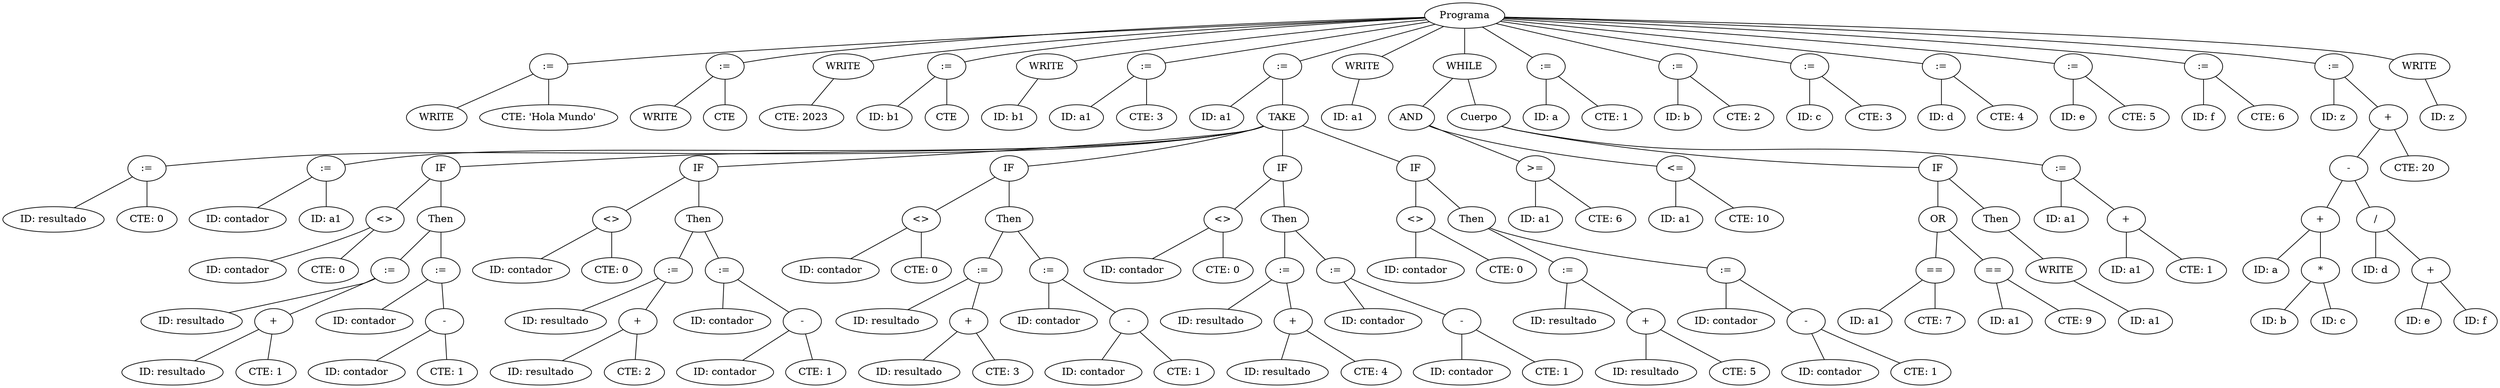 graph G {nodo_programa [label="Programa"]
nodo_911442489 [label=":="]
nodo_programa -- nodo_911442489
nodo_743407645 [label="WRITE"]
nodo_911442489 -- nodo_743407645
nodo_1773339161 [label="CTE: 'Hola Mundo'"]
nodo_911442489 -- nodo_1773339161
nodo_1138431836 [label=":="]
nodo_programa -- nodo_1138431836
nodo_2107173379 [label="WRITE"]
nodo_1138431836 -- nodo_2107173379
nodo_763871941 [label="CTE"]
nodo_1138431836 -- nodo_763871941
nodo_1549119142 [label="WRITE"]
nodo_programa -- nodo_1549119142
nodo_1194275719 [label="CTE: 2023"]
nodo_1549119142 -- nodo_1194275719
nodo_2103247251 [label=":="]
nodo_programa -- nodo_2103247251
nodo_1860134167 [label="ID: b1"]
nodo_2103247251 -- nodo_1860134167
nodo_521062132 [label="CTE"]
nodo_2103247251 -- nodo_521062132
nodo_562265497 [label="WRITE"]
nodo_programa -- nodo_562265497
nodo_885502371 [label="ID: b1"]
nodo_562265497 -- nodo_885502371
nodo_556113393 [label=":="]
nodo_programa -- nodo_556113393
nodo_1215678023 [label="ID: a1"]
nodo_556113393 -- nodo_1215678023
nodo_1914705253 [label="CTE: 3"]
nodo_556113393 -- nodo_1914705253
nodo_2070149163 [label=":="]
nodo_programa -- nodo_2070149163
nodo_1990469795 [label="ID: a1"]
nodo_2070149163 -- nodo_1990469795
nodo_268804046 [label="TAKE"]
nodo_2070149163 -- nodo_268804046
nodo_1660697494 [label=":="]
nodo_268804046 -- nodo_1660697494
nodo_104473922 [label="ID: resultado"]
nodo_1660697494 -- nodo_104473922
nodo_1368187926 [label="CTE: 0"]
nodo_1660697494 -- nodo_1368187926
nodo_1842080262 [label=":="]
nodo_268804046 -- nodo_1842080262
nodo_1860717730 [label="ID: contador"]
nodo_1842080262 -- nodo_1860717730
nodo_967795720 [label="ID: a1"]
nodo_1842080262 -- nodo_967795720
nodo_263560063 [label="IF"]
nodo_268804046 -- nodo_263560063
nodo_1025297237 [label="<>"]
nodo_263560063 -- nodo_1025297237
nodo_297602312 [label="ID: contador"]
nodo_1025297237 -- nodo_297602312
nodo_1399895059 [label="CTE: 0"]
nodo_1025297237 -- nodo_1399895059
nodo_1883087713 [label="Then"]
nodo_263560063 -- nodo_1883087713
nodo_723556432 [label=":="]
nodo_1883087713 -- nodo_723556432
nodo_1384912241 [label="ID: resultado"]
nodo_723556432 -- nodo_1384912241
nodo_67826463 [label="+"]
nodo_723556432 -- nodo_67826463
nodo_422669908 [label="ID: resultado"]
nodo_67826463 -- nodo_422669908
nodo_914130746 [label="CTE: 1"]
nodo_67826463 -- nodo_914130746
nodo_82393881 [label=":="]
nodo_1883087713 -- nodo_82393881
nodo_1470673552 [label="ID: contador"]
nodo_82393881 -- nodo_1470673552
nodo_1173960191 [label="-"]
nodo_82393881 -- nodo_1173960191
nodo_393097005 [label="ID: contador"]
nodo_1173960191 -- nodo_393097005
nodo_1519583018 [label="CTE: 1"]
nodo_1173960191 -- nodo_1519583018
nodo_1220344538 [label="IF"]
nodo_268804046 -- nodo_1220344538
nodo_1147562239 [label="<>"]
nodo_1220344538 -- nodo_1147562239
nodo_580329497 [label="ID: contador"]
nodo_1147562239 -- nodo_580329497
nodo_1865539790 [label="CTE: 0"]
nodo_1147562239 -- nodo_1865539790
nodo_1089781208 [label="Then"]
nodo_1220344538 -- nodo_1089781208
nodo_924976297 [label=":="]
nodo_1089781208 -- nodo_924976297
nodo_741240252 [label="ID: resultado"]
nodo_924976297 -- nodo_741240252
nodo_1283051367 [label="+"]
nodo_924976297 -- nodo_1283051367
nodo_696688973 [label="ID: resultado"]
nodo_1283051367 -- nodo_696688973
nodo_237436824 [label="CTE: 2"]
nodo_1283051367 -- nodo_237436824
nodo_1362767981 [label=":="]
nodo_1089781208 -- nodo_1362767981
nodo_1404751834 [label="ID: contador"]
nodo_1362767981 -- nodo_1404751834
nodo_1336578089 [label="-"]
nodo_1362767981 -- nodo_1336578089
nodo_1984527483 [label="ID: contador"]
nodo_1336578089 -- nodo_1984527483
nodo_1987089287 [label="CTE: 1"]
nodo_1336578089 -- nodo_1987089287
nodo_1941001868 [label="IF"]
nodo_268804046 -- nodo_1941001868
nodo_1753332491 [label="<>"]
nodo_1941001868 -- nodo_1753332491
nodo_1427548356 [label="ID: contador"]
nodo_1753332491 -- nodo_1427548356
nodo_663287114 [label="CTE: 0"]
nodo_1753332491 -- nodo_663287114
nodo_1593102849 [label="Then"]
nodo_1941001868 -- nodo_1593102849
nodo_994603831 [label=":="]
nodo_1593102849 -- nodo_994603831
nodo_1534635026 [label="ID: resultado"]
nodo_994603831 -- nodo_1534635026
nodo_1002053778 [label="+"]
nodo_994603831 -- nodo_1002053778
nodo_1134987582 [label="ID: resultado"]
nodo_1002053778 -- nodo_1134987582
nodo_990874550 [label="CTE: 3"]
nodo_1002053778 -- nodo_990874550
nodo_629782777 [label=":="]
nodo_1593102849 -- nodo_629782777
nodo_1331540586 [label="ID: contador"]
nodo_629782777 -- nodo_1331540586
nodo_944057798 [label="-"]
nodo_629782777 -- nodo_944057798
nodo_2144359235 [label="ID: contador"]
nodo_944057798 -- nodo_2144359235
nodo_402022960 [label="CTE: 1"]
nodo_944057798 -- nodo_402022960
nodo_899304518 [label="IF"]
nodo_268804046 -- nodo_899304518
nodo_606104622 [label="<>"]
nodo_899304518 -- nodo_606104622
nodo_1503095202 [label="ID: contador"]
nodo_606104622 -- nodo_1503095202
nodo_2111076162 [label="CTE: 0"]
nodo_606104622 -- nodo_2111076162
nodo_441187522 [label="Then"]
nodo_899304518 -- nodo_441187522
nodo_1026400953 [label=":="]
nodo_441187522 -- nodo_1026400953
nodo_1603602119 [label="ID: resultado"]
nodo_1026400953 -- nodo_1603602119
nodo_19203088 [label="+"]
nodo_1026400953 -- nodo_19203088
nodo_1154307354 [label="ID: resultado"]
nodo_19203088 -- nodo_1154307354
nodo_346365776 [label="CTE: 4"]
nodo_19203088 -- nodo_346365776
nodo_1676775485 [label=":="]
nodo_441187522 -- nodo_1676775485
nodo_1247616471 [label="ID: contador"]
nodo_1676775485 -- nodo_1247616471
nodo_1687610371 [label="-"]
nodo_1676775485 -- nodo_1687610371
nodo_1484073054 [label="ID: contador"]
nodo_1687610371 -- nodo_1484073054
nodo_938097429 [label="CTE: 1"]
nodo_1687610371 -- nodo_938097429
nodo_360393626 [label="IF"]
nodo_268804046 -- nodo_360393626
nodo_1176396746 [label="<>"]
nodo_360393626 -- nodo_1176396746
nodo_928552079 [label="ID: contador"]
nodo_1176396746 -- nodo_928552079
nodo_1359750114 [label="CTE: 0"]
nodo_1176396746 -- nodo_1359750114
nodo_501736866 [label="Then"]
nodo_360393626 -- nodo_501736866
nodo_684905959 [label=":="]
nodo_501736866 -- nodo_684905959
nodo_1532870814 [label="ID: resultado"]
nodo_684905959 -- nodo_1532870814
nodo_1811868452 [label="+"]
nodo_684905959 -- nodo_1811868452
nodo_1226230028 [label="ID: resultado"]
nodo_1811868452 -- nodo_1226230028
nodo_2010464292 [label="CTE: 5"]
nodo_1811868452 -- nodo_2010464292
nodo_1111041904 [label=":="]
nodo_501736866 -- nodo_1111041904
nodo_1585599448 [label="ID: contador"]
nodo_1111041904 -- nodo_1585599448
nodo_564379565 [label="-"]
nodo_1111041904 -- nodo_564379565
nodo_2091524061 [label="ID: contador"]
nodo_564379565 -- nodo_2091524061
nodo_2007217567 [label="CTE: 1"]
nodo_564379565 -- nodo_2007217567
nodo_997405728 [label="WRITE"]
nodo_programa -- nodo_997405728
nodo_126986804 [label="ID: a1"]
nodo_997405728 -- nodo_126986804
nodo_736692716 [label="WHILE"]
nodo_programa -- nodo_736692716
nodo_1099714115 [label="AND"]
nodo_736692716 -- nodo_1099714115
nodo_1669111910 [label=">="]
nodo_1099714115 -- nodo_1669111910
nodo_1765172791 [label="ID: a1"]
nodo_1669111910 -- nodo_1765172791
nodo_183743636 [label="CTE: 6"]
nodo_1669111910 -- nodo_183743636
nodo_690884063 [label="<="]
nodo_1099714115 -- nodo_690884063
nodo_802682636 [label="ID: a1"]
nodo_690884063 -- nodo_802682636
nodo_1971989279 [label="CTE: 10"]
nodo_690884063 -- nodo_1971989279
nodo_1657431598 [label="Cuerpo"]
nodo_736692716 -- nodo_1657431598
nodo_995352413 [label="IF"]
nodo_1657431598 -- nodo_995352413
nodo_732704940 [label="OR"]
nodo_995352413 -- nodo_732704940
nodo_257569813 [label="=="]
nodo_732704940 -- nodo_257569813
nodo_1049680070 [label="ID: a1"]
nodo_257569813 -- nodo_1049680070
nodo_454836606 [label="CTE: 7"]
nodo_257569813 -- nodo_454836606
nodo_1367292897 [label="=="]
nodo_732704940 -- nodo_1367292897
nodo_257644359 [label="ID: a1"]
nodo_1367292897 -- nodo_257644359
nodo_934672514 [label="CTE: 9"]
nodo_1367292897 -- nodo_934672514
nodo_1314609339 [label="Then"]
nodo_995352413 -- nodo_1314609339
nodo_1716769442 [label="WRITE"]
nodo_1314609339 -- nodo_1716769442
nodo_870797376 [label="ID: a1"]
nodo_1716769442 -- nodo_870797376
nodo_722390870 [label=":="]
nodo_1657431598 -- nodo_722390870
nodo_1065665548 [label="ID: a1"]
nodo_722390870 -- nodo_1065665548
nodo_1203427228 [label="+"]
nodo_722390870 -- nodo_1203427228
nodo_1322707579 [label="ID: a1"]
nodo_1203427228 -- nodo_1322707579
nodo_327149704 [label="CTE: 1"]
nodo_1203427228 -- nodo_327149704
nodo_172161615 [label=":="]
nodo_programa -- nodo_172161615
nodo_466995884 [label="ID: a"]
nodo_172161615 -- nodo_466995884
nodo_1655271071 [label="CTE: 1"]
nodo_172161615 -- nodo_1655271071
nodo_251589098 [label=":="]
nodo_programa -- nodo_251589098
nodo_326361848 [label="ID: b"]
nodo_251589098 -- nodo_326361848
nodo_650562192 [label="CTE: 2"]
nodo_251589098 -- nodo_650562192
nodo_254969153 [label=":="]
nodo_programa -- nodo_254969153
nodo_1991922924 [label="ID: c"]
nodo_254969153 -- nodo_1991922924
nodo_2052197601 [label="CTE: 3"]
nodo_254969153 -- nodo_2052197601
nodo_1792072561 [label=":="]
nodo_programa -- nodo_1792072561
nodo_1901282279 [label="ID: d"]
nodo_1792072561 -- nodo_1901282279
nodo_1433039893 [label="CTE: 4"]
nodo_1792072561 -- nodo_1433039893
nodo_1068851037 [label=":="]
nodo_programa -- nodo_1068851037
nodo_1397883017 [label="ID: e"]
nodo_1068851037 -- nodo_1397883017
nodo_947203455 [label="CTE: 5"]
nodo_1068851037 -- nodo_947203455
nodo_1043934392 [label=":="]
nodo_programa -- nodo_1043934392
nodo_736351125 [label="ID: f"]
nodo_1043934392 -- nodo_736351125
nodo_1761007656 [label="CTE: 6"]
nodo_1043934392 -- nodo_1761007656
nodo_2046365340 [label=":="]
nodo_programa -- nodo_2046365340
nodo_240296439 [label="ID: z"]
nodo_2046365340 -- nodo_240296439
nodo_999859411 [label="+"]
nodo_2046365340 -- nodo_999859411
nodo_1710300176 [label="-"]
nodo_999859411 -- nodo_1710300176
nodo_1414357980 [label="+"]
nodo_1710300176 -- nodo_1414357980
nodo_1334525371 [label="ID: a"]
nodo_1414357980 -- nodo_1334525371
nodo_827045541 [label="*"]
nodo_1414357980 -- nodo_827045541
nodo_1547123968 [label="ID: b"]
nodo_827045541 -- nodo_1547123968
nodo_1675355865 [label="ID: c"]
nodo_827045541 -- nodo_1675355865
nodo_1974172156 [label="/"]
nodo_1710300176 -- nodo_1974172156
nodo_423167858 [label="ID: d"]
nodo_1974172156 -- nodo_423167858
nodo_2080634472 [label="+"]
nodo_1974172156 -- nodo_2080634472
nodo_1087519263 [label="ID: e"]
nodo_2080634472 -- nodo_1087519263
nodo_1847119712 [label="ID: f"]
nodo_2080634472 -- nodo_1847119712
nodo_1061898054 [label="CTE: 20"]
nodo_999859411 -- nodo_1061898054
nodo_1553487473 [label="WRITE"]
nodo_programa -- nodo_1553487473
nodo_223055167 [label="ID: z"]
nodo_1553487473 -- nodo_223055167
}
